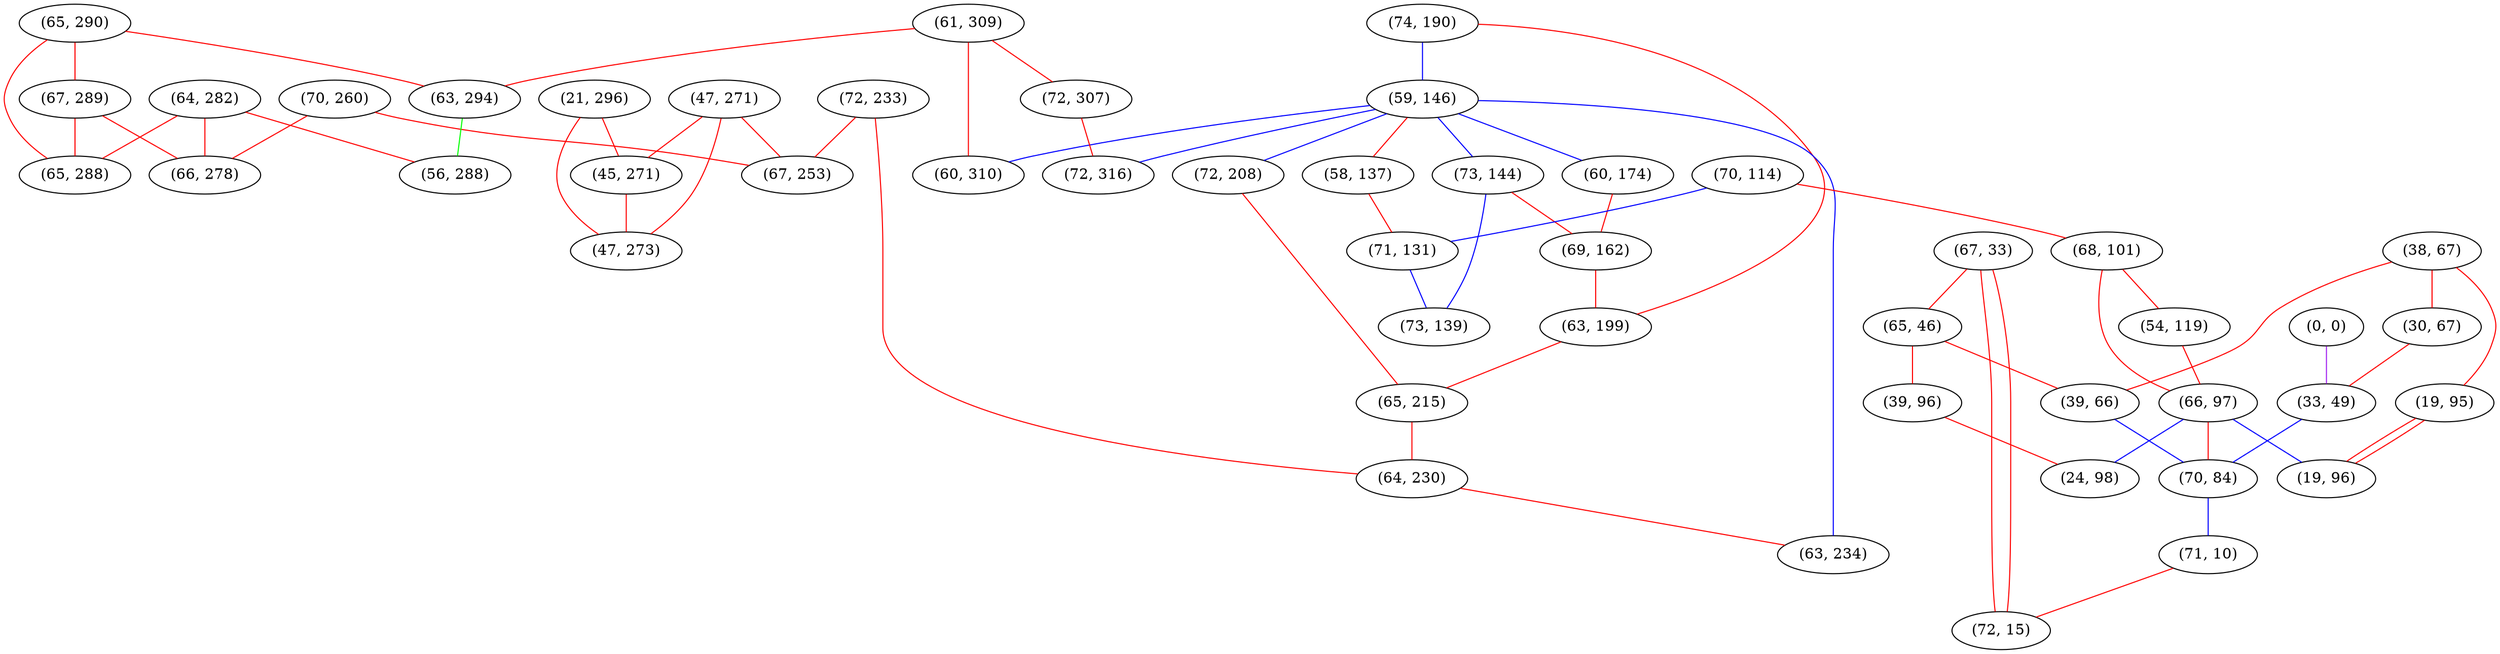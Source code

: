 graph "" {
"(70, 260)";
"(74, 190)";
"(59, 146)";
"(67, 33)";
"(61, 309)";
"(38, 67)";
"(73, 144)";
"(0, 0)";
"(60, 174)";
"(58, 137)";
"(69, 162)";
"(19, 95)";
"(70, 114)";
"(64, 282)";
"(68, 101)";
"(47, 271)";
"(72, 233)";
"(72, 208)";
"(65, 290)";
"(71, 131)";
"(63, 294)";
"(67, 289)";
"(54, 119)";
"(63, 199)";
"(65, 215)";
"(30, 67)";
"(65, 46)";
"(33, 49)";
"(21, 296)";
"(60, 310)";
"(64, 230)";
"(66, 278)";
"(67, 253)";
"(56, 288)";
"(39, 66)";
"(63, 234)";
"(39, 96)";
"(45, 271)";
"(66, 97)";
"(70, 84)";
"(72, 307)";
"(73, 139)";
"(24, 98)";
"(71, 10)";
"(72, 316)";
"(19, 96)";
"(65, 288)";
"(72, 15)";
"(47, 273)";
"(70, 260)" -- "(66, 278)"  [color=red, key=0, weight=1];
"(70, 260)" -- "(67, 253)"  [color=red, key=0, weight=1];
"(74, 190)" -- "(59, 146)"  [color=blue, key=0, weight=3];
"(74, 190)" -- "(63, 199)"  [color=red, key=0, weight=1];
"(59, 146)" -- "(60, 310)"  [color=blue, key=0, weight=3];
"(59, 146)" -- "(58, 137)"  [color=red, key=0, weight=1];
"(59, 146)" -- "(73, 144)"  [color=blue, key=0, weight=3];
"(59, 146)" -- "(60, 174)"  [color=blue, key=0, weight=3];
"(59, 146)" -- "(72, 316)"  [color=blue, key=0, weight=3];
"(59, 146)" -- "(72, 208)"  [color=blue, key=0, weight=3];
"(59, 146)" -- "(63, 234)"  [color=blue, key=0, weight=3];
"(67, 33)" -- "(65, 46)"  [color=red, key=0, weight=1];
"(67, 33)" -- "(72, 15)"  [color=red, key=0, weight=1];
"(67, 33)" -- "(72, 15)"  [color=red, key=1, weight=1];
"(61, 309)" -- "(72, 307)"  [color=red, key=0, weight=1];
"(61, 309)" -- "(63, 294)"  [color=red, key=0, weight=1];
"(61, 309)" -- "(60, 310)"  [color=red, key=0, weight=1];
"(38, 67)" -- "(30, 67)"  [color=red, key=0, weight=1];
"(38, 67)" -- "(19, 95)"  [color=red, key=0, weight=1];
"(38, 67)" -- "(39, 66)"  [color=red, key=0, weight=1];
"(73, 144)" -- "(73, 139)"  [color=blue, key=0, weight=3];
"(73, 144)" -- "(69, 162)"  [color=red, key=0, weight=1];
"(0, 0)" -- "(33, 49)"  [color=purple, key=0, weight=4];
"(60, 174)" -- "(69, 162)"  [color=red, key=0, weight=1];
"(58, 137)" -- "(71, 131)"  [color=red, key=0, weight=1];
"(69, 162)" -- "(63, 199)"  [color=red, key=0, weight=1];
"(19, 95)" -- "(19, 96)"  [color=red, key=0, weight=1];
"(19, 95)" -- "(19, 96)"  [color=red, key=1, weight=1];
"(70, 114)" -- "(68, 101)"  [color=red, key=0, weight=1];
"(70, 114)" -- "(71, 131)"  [color=blue, key=0, weight=3];
"(64, 282)" -- "(56, 288)"  [color=red, key=0, weight=1];
"(64, 282)" -- "(66, 278)"  [color=red, key=0, weight=1];
"(64, 282)" -- "(65, 288)"  [color=red, key=0, weight=1];
"(68, 101)" -- "(54, 119)"  [color=red, key=0, weight=1];
"(68, 101)" -- "(66, 97)"  [color=red, key=0, weight=1];
"(47, 271)" -- "(47, 273)"  [color=red, key=0, weight=1];
"(47, 271)" -- "(45, 271)"  [color=red, key=0, weight=1];
"(47, 271)" -- "(67, 253)"  [color=red, key=0, weight=1];
"(72, 233)" -- "(64, 230)"  [color=red, key=0, weight=1];
"(72, 233)" -- "(67, 253)"  [color=red, key=0, weight=1];
"(72, 208)" -- "(65, 215)"  [color=red, key=0, weight=1];
"(65, 290)" -- "(63, 294)"  [color=red, key=0, weight=1];
"(65, 290)" -- "(67, 289)"  [color=red, key=0, weight=1];
"(65, 290)" -- "(65, 288)"  [color=red, key=0, weight=1];
"(71, 131)" -- "(73, 139)"  [color=blue, key=0, weight=3];
"(63, 294)" -- "(56, 288)"  [color=green, key=0, weight=2];
"(67, 289)" -- "(65, 288)"  [color=red, key=0, weight=1];
"(67, 289)" -- "(66, 278)"  [color=red, key=0, weight=1];
"(54, 119)" -- "(66, 97)"  [color=red, key=0, weight=1];
"(63, 199)" -- "(65, 215)"  [color=red, key=0, weight=1];
"(65, 215)" -- "(64, 230)"  [color=red, key=0, weight=1];
"(30, 67)" -- "(33, 49)"  [color=red, key=0, weight=1];
"(65, 46)" -- "(39, 96)"  [color=red, key=0, weight=1];
"(65, 46)" -- "(39, 66)"  [color=red, key=0, weight=1];
"(33, 49)" -- "(70, 84)"  [color=blue, key=0, weight=3];
"(21, 296)" -- "(45, 271)"  [color=red, key=0, weight=1];
"(21, 296)" -- "(47, 273)"  [color=red, key=0, weight=1];
"(64, 230)" -- "(63, 234)"  [color=red, key=0, weight=1];
"(39, 66)" -- "(70, 84)"  [color=blue, key=0, weight=3];
"(39, 96)" -- "(24, 98)"  [color=red, key=0, weight=1];
"(45, 271)" -- "(47, 273)"  [color=red, key=0, weight=1];
"(66, 97)" -- "(70, 84)"  [color=red, key=0, weight=1];
"(66, 97)" -- "(24, 98)"  [color=blue, key=0, weight=3];
"(66, 97)" -- "(19, 96)"  [color=blue, key=0, weight=3];
"(70, 84)" -- "(71, 10)"  [color=blue, key=0, weight=3];
"(72, 307)" -- "(72, 316)"  [color=red, key=0, weight=1];
"(71, 10)" -- "(72, 15)"  [color=red, key=0, weight=1];
}

